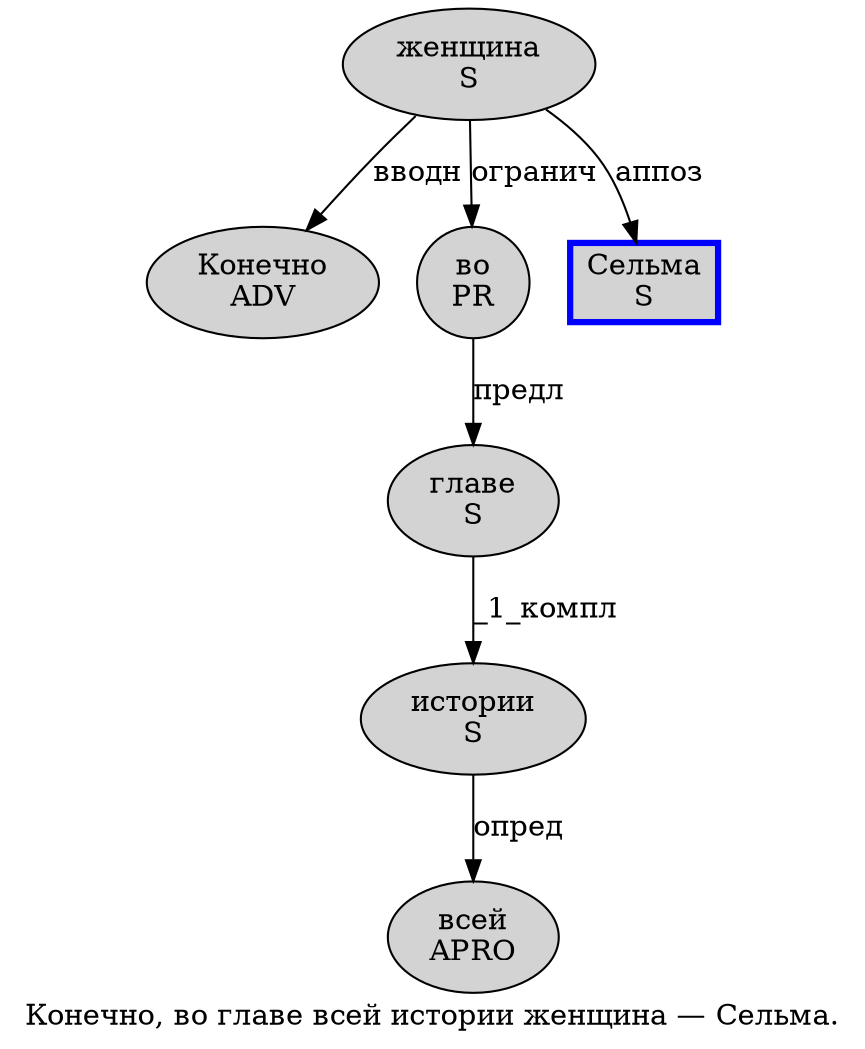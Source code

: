 digraph SENTENCE_516 {
	graph [label="Конечно, во главе всей истории женщина — Сельма."]
	node [style=filled]
		0 [label="Конечно
ADV" color="" fillcolor=lightgray penwidth=1 shape=ellipse]
		2 [label="во
PR" color="" fillcolor=lightgray penwidth=1 shape=ellipse]
		3 [label="главе
S" color="" fillcolor=lightgray penwidth=1 shape=ellipse]
		4 [label="всей
APRO" color="" fillcolor=lightgray penwidth=1 shape=ellipse]
		5 [label="истории
S" color="" fillcolor=lightgray penwidth=1 shape=ellipse]
		6 [label="женщина
S" color="" fillcolor=lightgray penwidth=1 shape=ellipse]
		8 [label="Сельма
S" color=blue fillcolor=lightgray penwidth=3 shape=box]
			5 -> 4 [label="опред"]
			6 -> 0 [label="вводн"]
			6 -> 2 [label="огранич"]
			6 -> 8 [label="аппоз"]
			3 -> 5 [label="_1_компл"]
			2 -> 3 [label="предл"]
}